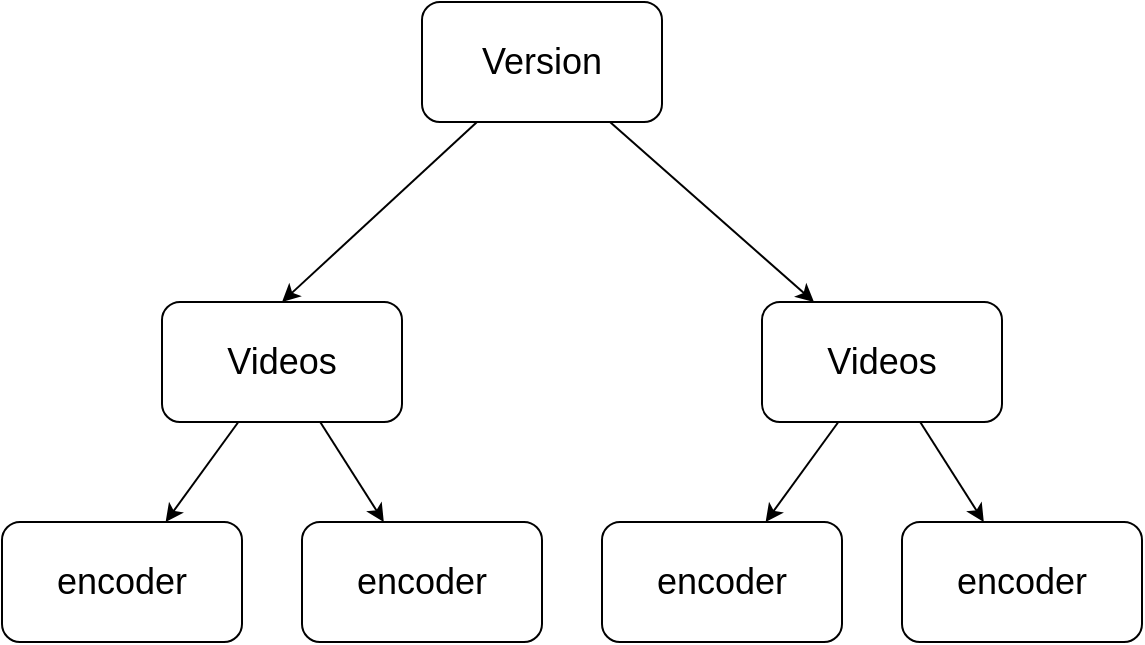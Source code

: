 <mxfile>
    <diagram id="pcBMZ4rn22r7kAI7BglG" name="Page-1">
        <mxGraphModel dx="533" dy="480" grid="1" gridSize="10" guides="1" tooltips="1" connect="1" arrows="1" fold="1" page="1" pageScale="1" pageWidth="827" pageHeight="1169" math="0" shadow="0">
            <root>
                <mxCell id="0"/>
                <mxCell id="1" parent="0"/>
                <mxCell id="4" style="edgeStyle=none;html=1;entryX=0.5;entryY=0;entryDx=0;entryDy=0;fontSize=18;" edge="1" parent="1" source="2" target="3">
                    <mxGeometry relative="1" as="geometry"/>
                </mxCell>
                <mxCell id="17" style="edgeStyle=none;html=1;fontSize=18;" edge="1" parent="1" source="2" target="14">
                    <mxGeometry relative="1" as="geometry"/>
                </mxCell>
                <mxCell id="2" value="&lt;font style=&quot;font-size: 18px;&quot;&gt;Version&lt;/font&gt;" style="rounded=1;whiteSpace=wrap;html=1;" vertex="1" parent="1">
                    <mxGeometry x="240" y="20" width="120" height="60" as="geometry"/>
                </mxCell>
                <mxCell id="8" value="" style="edgeStyle=none;html=1;fontSize=18;" edge="1" parent="1" source="3" target="7">
                    <mxGeometry relative="1" as="geometry"/>
                </mxCell>
                <mxCell id="11" style="edgeStyle=none;html=1;fontSize=18;" edge="1" parent="1" source="3" target="9">
                    <mxGeometry relative="1" as="geometry"/>
                </mxCell>
                <mxCell id="3" value="&lt;font style=&quot;font-size: 18px;&quot;&gt;Videos&lt;/font&gt;" style="rounded=1;whiteSpace=wrap;html=1;" vertex="1" parent="1">
                    <mxGeometry x="110" y="170" width="120" height="60" as="geometry"/>
                </mxCell>
                <mxCell id="7" value="&lt;font style=&quot;font-size: 18px;&quot;&gt;encoder&lt;/font&gt;" style="rounded=1;whiteSpace=wrap;html=1;" vertex="1" parent="1">
                    <mxGeometry x="30" y="280" width="120" height="60" as="geometry"/>
                </mxCell>
                <mxCell id="9" value="&lt;font style=&quot;font-size: 18px;&quot;&gt;encoder&lt;/font&gt;" style="rounded=1;whiteSpace=wrap;html=1;" vertex="1" parent="1">
                    <mxGeometry x="180" y="280" width="120" height="60" as="geometry"/>
                </mxCell>
                <mxCell id="12" value="" style="edgeStyle=none;html=1;fontSize=18;" edge="1" parent="1" source="14" target="15">
                    <mxGeometry relative="1" as="geometry"/>
                </mxCell>
                <mxCell id="13" style="edgeStyle=none;html=1;fontSize=18;" edge="1" parent="1" source="14" target="16">
                    <mxGeometry relative="1" as="geometry"/>
                </mxCell>
                <mxCell id="14" value="&lt;font style=&quot;font-size: 18px;&quot;&gt;Videos&lt;/font&gt;" style="rounded=1;whiteSpace=wrap;html=1;" vertex="1" parent="1">
                    <mxGeometry x="410" y="170" width="120" height="60" as="geometry"/>
                </mxCell>
                <mxCell id="15" value="&lt;font style=&quot;font-size: 18px;&quot;&gt;encoder&lt;/font&gt;" style="rounded=1;whiteSpace=wrap;html=1;" vertex="1" parent="1">
                    <mxGeometry x="330" y="280" width="120" height="60" as="geometry"/>
                </mxCell>
                <mxCell id="16" value="&lt;font style=&quot;font-size: 18px;&quot;&gt;encoder&lt;/font&gt;" style="rounded=1;whiteSpace=wrap;html=1;" vertex="1" parent="1">
                    <mxGeometry x="480" y="280" width="120" height="60" as="geometry"/>
                </mxCell>
            </root>
        </mxGraphModel>
    </diagram>
</mxfile>